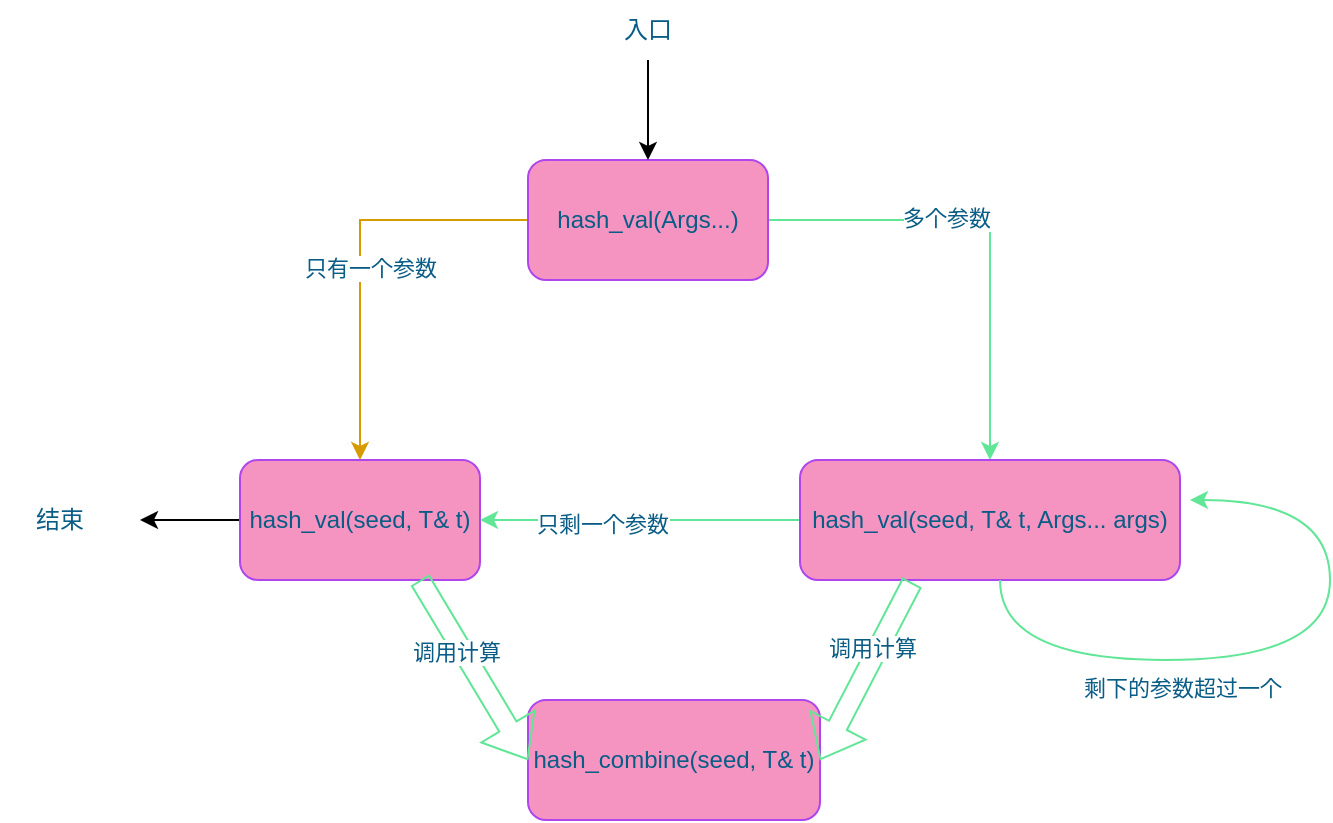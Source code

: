 <mxfile version="20.2.2" type="github">
  <diagram id="HvgVA-iErz7tvglcsphv" name="第 1 页">
    <mxGraphModel dx="1550" dy="844" grid="1" gridSize="10" guides="1" tooltips="1" connect="1" arrows="1" fold="1" page="1" pageScale="1" pageWidth="827" pageHeight="1169" math="0" shadow="0">
      <root>
        <mxCell id="0" />
        <mxCell id="1" parent="0" />
        <mxCell id="aBpow_2bKmVWggqpttQX-6" style="edgeStyle=orthogonalEdgeStyle;rounded=0;orthogonalLoop=1;jettySize=auto;html=1;fillColor=#ffe6cc;strokeColor=#d79b00;fontColor=#095C86;" edge="1" parent="1" source="aBpow_2bKmVWggqpttQX-2" target="aBpow_2bKmVWggqpttQX-3">
          <mxGeometry relative="1" as="geometry" />
        </mxCell>
        <mxCell id="aBpow_2bKmVWggqpttQX-7" value="只有一个参数" style="edgeLabel;html=1;align=center;verticalAlign=middle;resizable=0;points=[];fontColor=#095C86;" vertex="1" connectable="0" parent="aBpow_2bKmVWggqpttQX-6">
          <mxGeometry x="0.059" y="5" relative="1" as="geometry">
            <mxPoint as="offset" />
          </mxGeometry>
        </mxCell>
        <mxCell id="aBpow_2bKmVWggqpttQX-8" style="edgeStyle=orthogonalEdgeStyle;rounded=0;orthogonalLoop=1;jettySize=auto;html=1;entryX=0.5;entryY=0;entryDx=0;entryDy=0;fillColor=#F694C1;strokeColor=#60E696;fontColor=#095C86;" edge="1" parent="1" source="aBpow_2bKmVWggqpttQX-2" target="aBpow_2bKmVWggqpttQX-4">
          <mxGeometry relative="1" as="geometry" />
        </mxCell>
        <mxCell id="aBpow_2bKmVWggqpttQX-9" value="多个参数" style="edgeLabel;html=1;align=center;verticalAlign=middle;resizable=0;points=[];fontColor=#095C86;" vertex="1" connectable="0" parent="aBpow_2bKmVWggqpttQX-8">
          <mxGeometry x="-0.231" y="1" relative="1" as="geometry">
            <mxPoint as="offset" />
          </mxGeometry>
        </mxCell>
        <mxCell id="aBpow_2bKmVWggqpttQX-2" value="hash_val(Args...)" style="rounded=1;whiteSpace=wrap;html=1;fillColor=#F694C1;strokeColor=#AF45ED;fontColor=#095C86;" vertex="1" parent="1">
          <mxGeometry x="354" y="210" width="120" height="60" as="geometry" />
        </mxCell>
        <mxCell id="aBpow_2bKmVWggqpttQX-29" style="edgeStyle=orthogonalEdgeStyle;rounded=0;orthogonalLoop=1;jettySize=auto;html=1;fontColor=#095C86;" edge="1" parent="1" source="aBpow_2bKmVWggqpttQX-3">
          <mxGeometry relative="1" as="geometry">
            <mxPoint x="160" y="390" as="targetPoint" />
          </mxGeometry>
        </mxCell>
        <mxCell id="aBpow_2bKmVWggqpttQX-3" value="hash_val(seed, T&amp;amp; t)" style="rounded=1;whiteSpace=wrap;html=1;fillColor=#F694C1;strokeColor=#AF45ED;fontColor=#095C86;" vertex="1" parent="1">
          <mxGeometry x="210" y="360" width="120" height="60" as="geometry" />
        </mxCell>
        <mxCell id="aBpow_2bKmVWggqpttQX-17" style="edgeStyle=orthogonalEdgeStyle;curved=1;rounded=0;orthogonalLoop=1;jettySize=auto;html=1;entryX=1;entryY=0.5;entryDx=0;entryDy=0;elbow=vertical;fillColor=#F694C1;strokeColor=#60E696;fontColor=#095C86;" edge="1" parent="1" source="aBpow_2bKmVWggqpttQX-4" target="aBpow_2bKmVWggqpttQX-3">
          <mxGeometry relative="1" as="geometry" />
        </mxCell>
        <mxCell id="aBpow_2bKmVWggqpttQX-18" value="只剩一个参数" style="edgeLabel;html=1;align=center;verticalAlign=middle;resizable=0;points=[];fontColor=#095C86;" vertex="1" connectable="0" parent="aBpow_2bKmVWggqpttQX-17">
          <mxGeometry x="0.24" y="2" relative="1" as="geometry">
            <mxPoint as="offset" />
          </mxGeometry>
        </mxCell>
        <mxCell id="aBpow_2bKmVWggqpttQX-4" value="hash_val(seed, T&amp;amp; t, Args... args)" style="rounded=1;whiteSpace=wrap;html=1;fillColor=#F694C1;strokeColor=#AF45ED;fontColor=#095C86;" vertex="1" parent="1">
          <mxGeometry x="490" y="360" width="190" height="60" as="geometry" />
        </mxCell>
        <mxCell id="aBpow_2bKmVWggqpttQX-5" value="hash_combine(seed, T&amp;amp; t)" style="rounded=1;whiteSpace=wrap;html=1;fillColor=#F694C1;strokeColor=#AF45ED;fontColor=#095C86;" vertex="1" parent="1">
          <mxGeometry x="354" y="480" width="146" height="60" as="geometry" />
        </mxCell>
        <mxCell id="aBpow_2bKmVWggqpttQX-15" value="" style="endArrow=classic;html=1;rounded=0;entryX=1;entryY=0.5;entryDx=0;entryDy=0;edgeStyle=orthogonalEdgeStyle;elbow=vertical;curved=1;fillColor=#F694C1;strokeColor=#60E696;fontColor=#095C86;" edge="1" parent="1">
          <mxGeometry width="50" height="50" relative="1" as="geometry">
            <mxPoint x="590" y="420" as="sourcePoint" />
            <mxPoint x="685" y="380" as="targetPoint" />
            <Array as="points">
              <mxPoint x="590" y="460" />
              <mxPoint x="755" y="460" />
              <mxPoint x="755" y="380" />
            </Array>
          </mxGeometry>
        </mxCell>
        <mxCell id="aBpow_2bKmVWggqpttQX-16" value="剩下的参数超过一个" style="edgeLabel;html=1;align=center;verticalAlign=middle;resizable=0;points=[];fontColor=#095C86;" vertex="1" connectable="0" parent="aBpow_2bKmVWggqpttQX-15">
          <mxGeometry x="-0.353" y="9" relative="1" as="geometry">
            <mxPoint x="16" y="23" as="offset" />
          </mxGeometry>
        </mxCell>
        <mxCell id="aBpow_2bKmVWggqpttQX-23" value="" style="shape=flexArrow;endArrow=classic;html=1;rounded=0;curved=1;elbow=vertical;entryX=0;entryY=0.5;entryDx=0;entryDy=0;exitX=0.75;exitY=1;exitDx=0;exitDy=0;strokeColor=#60E696;fontColor=#095C86;" edge="1" parent="1" source="aBpow_2bKmVWggqpttQX-3" target="aBpow_2bKmVWggqpttQX-5">
          <mxGeometry width="50" height="50" relative="1" as="geometry">
            <mxPoint x="390" y="440" as="sourcePoint" />
            <mxPoint x="440" y="390" as="targetPoint" />
          </mxGeometry>
        </mxCell>
        <mxCell id="aBpow_2bKmVWggqpttQX-24" value="调用计算" style="edgeLabel;html=1;align=center;verticalAlign=middle;resizable=0;points=[];fontColor=#095C86;" vertex="1" connectable="0" parent="aBpow_2bKmVWggqpttQX-23">
          <mxGeometry x="-0.242" y="-3" relative="1" as="geometry">
            <mxPoint as="offset" />
          </mxGeometry>
        </mxCell>
        <mxCell id="aBpow_2bKmVWggqpttQX-25" value="" style="shape=flexArrow;endArrow=classic;html=1;rounded=0;curved=1;elbow=vertical;entryX=1;entryY=0.5;entryDx=0;entryDy=0;exitX=0.295;exitY=1.02;exitDx=0;exitDy=0;exitPerimeter=0;strokeColor=#60E696;fontColor=#095C86;" edge="1" parent="1" source="aBpow_2bKmVWggqpttQX-4" target="aBpow_2bKmVWggqpttQX-5">
          <mxGeometry width="50" height="50" relative="1" as="geometry">
            <mxPoint x="543" y="430" as="sourcePoint" />
            <mxPoint x="627" y="520" as="targetPoint" />
          </mxGeometry>
        </mxCell>
        <mxCell id="aBpow_2bKmVWggqpttQX-26" value="调用计算" style="edgeLabel;html=1;align=center;verticalAlign=middle;resizable=0;points=[];fontColor=#095C86;" vertex="1" connectable="0" parent="aBpow_2bKmVWggqpttQX-25">
          <mxGeometry x="-0.242" y="-3" relative="1" as="geometry">
            <mxPoint as="offset" />
          </mxGeometry>
        </mxCell>
        <mxCell id="aBpow_2bKmVWggqpttQX-30" value="结束" style="text;html=1;strokeColor=none;fillColor=none;align=center;verticalAlign=middle;whiteSpace=wrap;rounded=0;fontColor=#095C86;" vertex="1" parent="1">
          <mxGeometry x="90" y="375" width="60" height="30" as="geometry" />
        </mxCell>
        <mxCell id="aBpow_2bKmVWggqpttQX-31" value="" style="endArrow=classic;html=1;rounded=0;fontColor=#095C86;entryX=0.5;entryY=0;entryDx=0;entryDy=0;" edge="1" parent="1" target="aBpow_2bKmVWggqpttQX-2">
          <mxGeometry width="50" height="50" relative="1" as="geometry">
            <mxPoint x="414" y="160" as="sourcePoint" />
            <mxPoint x="420" y="170" as="targetPoint" />
          </mxGeometry>
        </mxCell>
        <mxCell id="aBpow_2bKmVWggqpttQX-32" value="入口" style="text;html=1;strokeColor=none;fillColor=none;align=center;verticalAlign=middle;whiteSpace=wrap;rounded=0;fontColor=#095C86;" vertex="1" parent="1">
          <mxGeometry x="384" y="130" width="60" height="30" as="geometry" />
        </mxCell>
      </root>
    </mxGraphModel>
  </diagram>
</mxfile>
